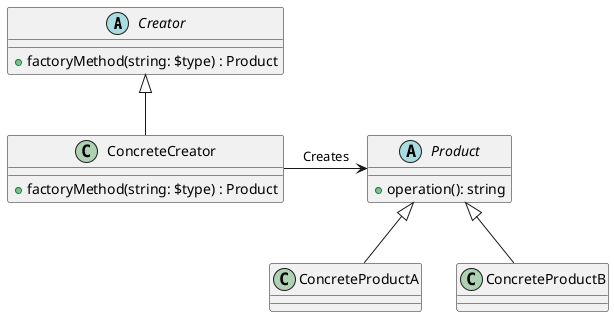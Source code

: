 @startuml FactoryMethodExample

abstract Class Creator {
    + factoryMethod(string: $type) : Product
}

Class ConcreteCreator {
    + factoryMethod(string: $type) : Product
}

abstract Class Product {
    + operation(): string
}

Class ConcreteProductA {
}

Class ConcreteProductB {
}

Creator <|-- ConcreteCreator
Product <|-- ConcreteProductA
Product <|-- ConcreteProductB
ConcreteCreator -right-> Product : Creates

@enduml
